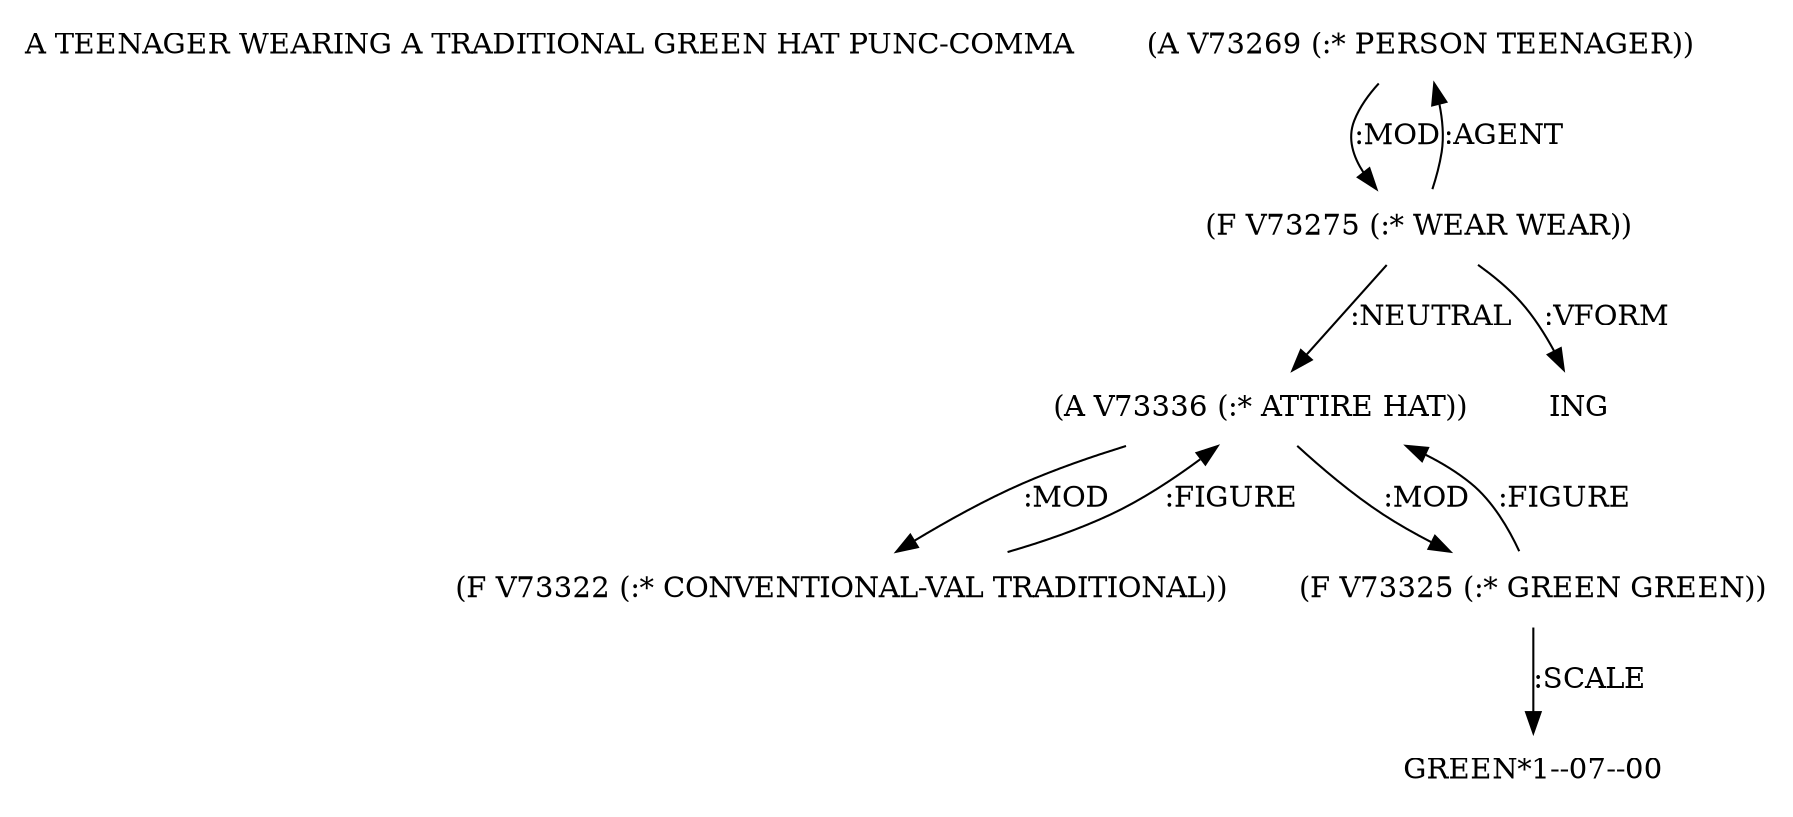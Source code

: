 digraph Terms {
  node [shape=none]
  "A TEENAGER WEARING A TRADITIONAL GREEN HAT PUNC-COMMA"
  "V73269" [label="(A V73269 (:* PERSON TEENAGER))"]
  "V73269" -> "V73275" [label=":MOD"]
  "V73275" [label="(F V73275 (:* WEAR WEAR))"]
  "V73275" -> "V73269" [label=":AGENT"]
  "V73275" -> "V73336" [label=":NEUTRAL"]
  "V73275" -> "NT73949" [label=":VFORM"]
  "NT73949" [label="ING"]
  "V73336" [label="(A V73336 (:* ATTIRE HAT))"]
  "V73336" -> "V73322" [label=":MOD"]
  "V73336" -> "V73325" [label=":MOD"]
  "V73322" [label="(F V73322 (:* CONVENTIONAL-VAL TRADITIONAL))"]
  "V73322" -> "V73336" [label=":FIGURE"]
  "V73325" [label="(F V73325 (:* GREEN GREEN))"]
  "V73325" -> "V73336" [label=":FIGURE"]
  "V73325" -> "NT73950" [label=":SCALE"]
  "NT73950" [label="GREEN*1--07--00"]
}
